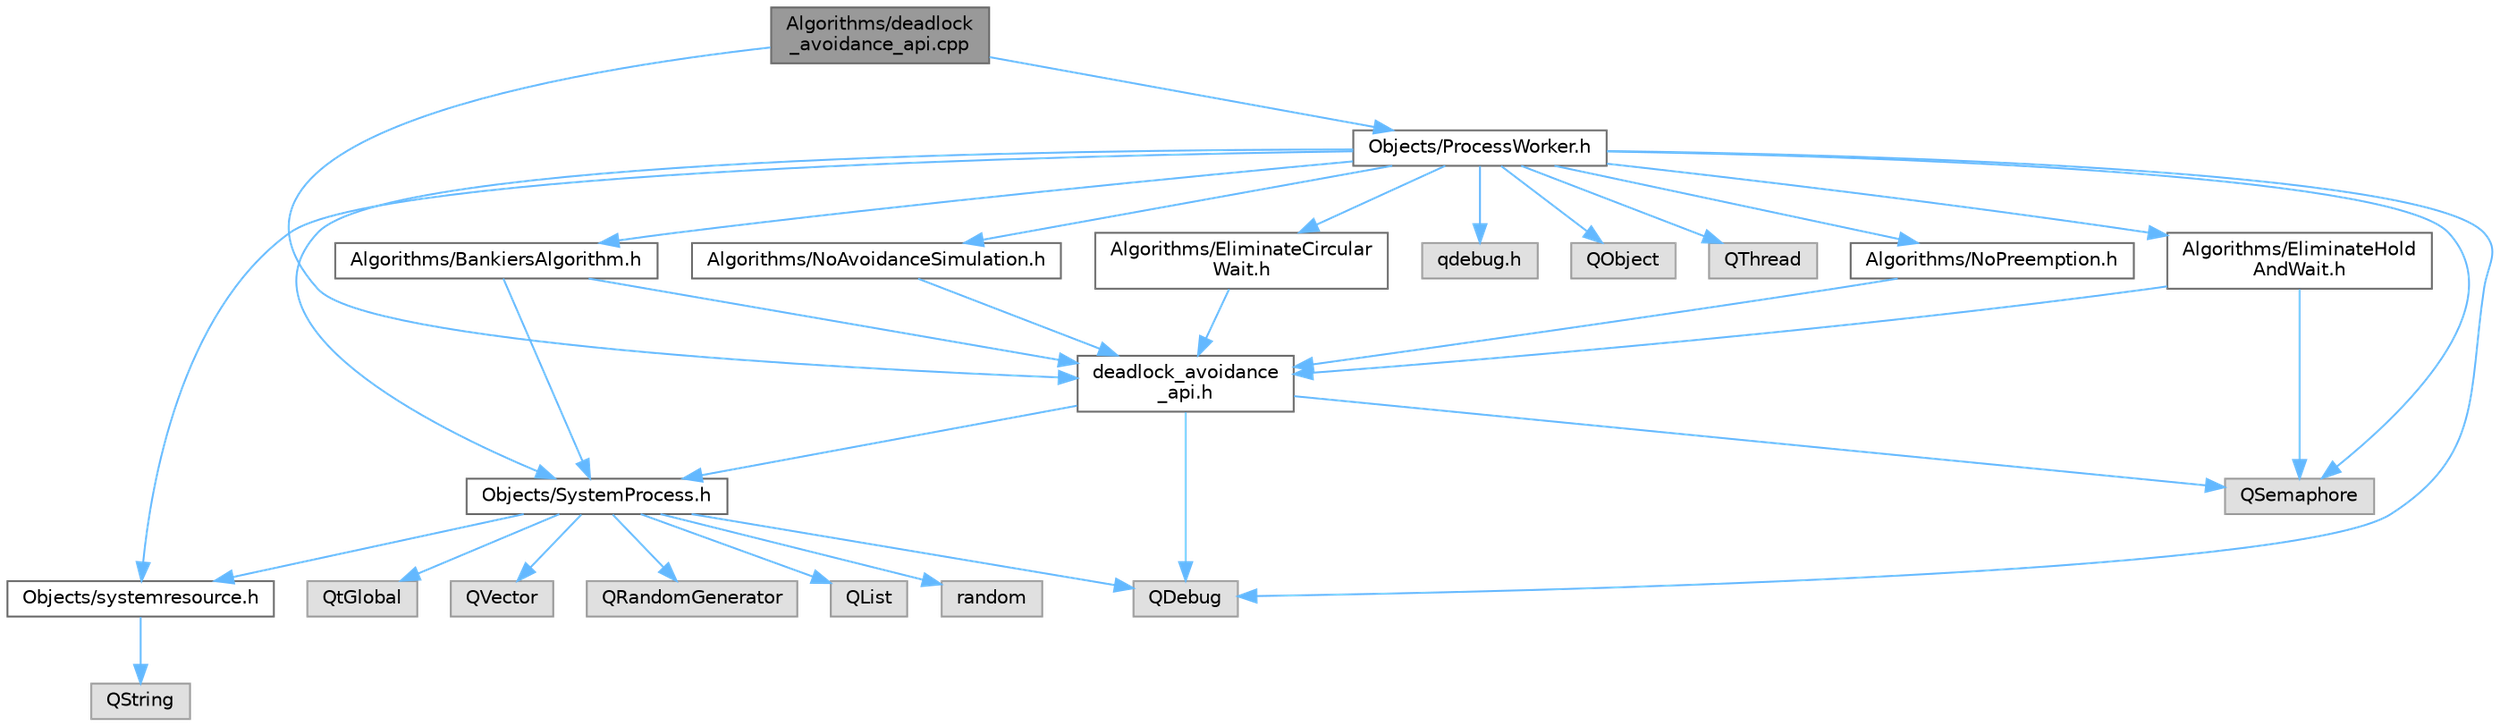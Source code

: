 digraph "Algorithms/deadlock_avoidance_api.cpp"
{
 // LATEX_PDF_SIZE
  bgcolor="transparent";
  edge [fontname=Helvetica,fontsize=10,labelfontname=Helvetica,labelfontsize=10];
  node [fontname=Helvetica,fontsize=10,shape=box,height=0.2,width=0.4];
  Node1 [id="Node000001",label="Algorithms/deadlock\l_avoidance_api.cpp",height=0.2,width=0.4,color="gray40", fillcolor="grey60", style="filled", fontcolor="black",tooltip=" "];
  Node1 -> Node2 [id="edge1_Node000001_Node000002",color="steelblue1",style="solid",tooltip=" "];
  Node2 [id="Node000002",label="deadlock_avoidance\l_api.h",height=0.2,width=0.4,color="grey40", fillcolor="white", style="filled",URL="$deadlock__avoidance__api_8h.html",tooltip=" "];
  Node2 -> Node3 [id="edge2_Node000002_Node000003",color="steelblue1",style="solid",tooltip=" "];
  Node3 [id="Node000003",label="Objects/SystemProcess.h",height=0.2,width=0.4,color="grey40", fillcolor="white", style="filled",URL="$systemprocess_8h.html",tooltip=" "];
  Node3 -> Node4 [id="edge3_Node000003_Node000004",color="steelblue1",style="solid",tooltip=" "];
  Node4 [id="Node000004",label="QList",height=0.2,width=0.4,color="grey60", fillcolor="#E0E0E0", style="filled",tooltip=" "];
  Node3 -> Node5 [id="edge4_Node000003_Node000005",color="steelblue1",style="solid",tooltip=" "];
  Node5 [id="Node000005",label="Objects/systemresource.h",height=0.2,width=0.4,color="grey40", fillcolor="white", style="filled",URL="$systemresource_8h.html",tooltip=" "];
  Node5 -> Node6 [id="edge5_Node000005_Node000006",color="steelblue1",style="solid",tooltip=" "];
  Node6 [id="Node000006",label="QString",height=0.2,width=0.4,color="grey60", fillcolor="#E0E0E0", style="filled",tooltip=" "];
  Node3 -> Node7 [id="edge6_Node000003_Node000007",color="steelblue1",style="solid",tooltip=" "];
  Node7 [id="Node000007",label="QDebug",height=0.2,width=0.4,color="grey60", fillcolor="#E0E0E0", style="filled",tooltip=" "];
  Node3 -> Node8 [id="edge7_Node000003_Node000008",color="steelblue1",style="solid",tooltip=" "];
  Node8 [id="Node000008",label="random",height=0.2,width=0.4,color="grey60", fillcolor="#E0E0E0", style="filled",tooltip=" "];
  Node3 -> Node9 [id="edge8_Node000003_Node000009",color="steelblue1",style="solid",tooltip=" "];
  Node9 [id="Node000009",label="QtGlobal",height=0.2,width=0.4,color="grey60", fillcolor="#E0E0E0", style="filled",tooltip=" "];
  Node3 -> Node10 [id="edge9_Node000003_Node000010",color="steelblue1",style="solid",tooltip=" "];
  Node10 [id="Node000010",label="QVector",height=0.2,width=0.4,color="grey60", fillcolor="#E0E0E0", style="filled",tooltip=" "];
  Node3 -> Node11 [id="edge10_Node000003_Node000011",color="steelblue1",style="solid",tooltip=" "];
  Node11 [id="Node000011",label="QRandomGenerator",height=0.2,width=0.4,color="grey60", fillcolor="#E0E0E0", style="filled",tooltip=" "];
  Node2 -> Node12 [id="edge11_Node000002_Node000012",color="steelblue1",style="solid",tooltip=" "];
  Node12 [id="Node000012",label="QSemaphore",height=0.2,width=0.4,color="grey60", fillcolor="#E0E0E0", style="filled",tooltip=" "];
  Node2 -> Node7 [id="edge12_Node000002_Node000007",color="steelblue1",style="solid",tooltip=" "];
  Node1 -> Node13 [id="edge13_Node000001_Node000013",color="steelblue1",style="solid",tooltip=" "];
  Node13 [id="Node000013",label="Objects/ProcessWorker.h",height=0.2,width=0.4,color="grey40", fillcolor="white", style="filled",URL="$processworker_8h.html",tooltip=" "];
  Node13 -> Node14 [id="edge14_Node000013_Node000014",color="steelblue1",style="solid",tooltip=" "];
  Node14 [id="Node000014",label="qdebug.h",height=0.2,width=0.4,color="grey60", fillcolor="#E0E0E0", style="filled",tooltip=" "];
  Node13 -> Node15 [id="edge15_Node000013_Node000015",color="steelblue1",style="solid",tooltip=" "];
  Node15 [id="Node000015",label="QObject",height=0.2,width=0.4,color="grey60", fillcolor="#E0E0E0", style="filled",tooltip=" "];
  Node13 -> Node3 [id="edge16_Node000013_Node000003",color="steelblue1",style="solid",tooltip=" "];
  Node13 -> Node5 [id="edge17_Node000013_Node000005",color="steelblue1",style="solid",tooltip=" "];
  Node13 -> Node12 [id="edge18_Node000013_Node000012",color="steelblue1",style="solid",tooltip=" "];
  Node13 -> Node16 [id="edge19_Node000013_Node000016",color="steelblue1",style="solid",tooltip=" "];
  Node16 [id="Node000016",label="QThread",height=0.2,width=0.4,color="grey60", fillcolor="#E0E0E0", style="filled",tooltip=" "];
  Node13 -> Node7 [id="edge20_Node000013_Node000007",color="steelblue1",style="solid",tooltip=" "];
  Node13 -> Node17 [id="edge21_Node000013_Node000017",color="steelblue1",style="solid",tooltip=" "];
  Node17 [id="Node000017",label="Algorithms/BankiersAlgorithm.h",height=0.2,width=0.4,color="grey40", fillcolor="white", style="filled",URL="$_algorithms_2bankiersalgorithm_8h.html",tooltip=" "];
  Node17 -> Node3 [id="edge22_Node000017_Node000003",color="steelblue1",style="solid",tooltip=" "];
  Node17 -> Node2 [id="edge23_Node000017_Node000002",color="steelblue1",style="solid",tooltip=" "];
  Node13 -> Node18 [id="edge24_Node000013_Node000018",color="steelblue1",style="solid",tooltip=" "];
  Node18 [id="Node000018",label="Algorithms/NoAvoidanceSimulation.h",height=0.2,width=0.4,color="grey40", fillcolor="white", style="filled",URL="$noavoidancesimulation_8h.html",tooltip=" "];
  Node18 -> Node2 [id="edge25_Node000018_Node000002",color="steelblue1",style="solid",tooltip=" "];
  Node13 -> Node19 [id="edge26_Node000013_Node000019",color="steelblue1",style="solid",tooltip=" "];
  Node19 [id="Node000019",label="Algorithms/EliminateCircular\lWait.h",height=0.2,width=0.4,color="grey40", fillcolor="white", style="filled",URL="$eliminatecircularwait_8h.html",tooltip=" "];
  Node19 -> Node2 [id="edge27_Node000019_Node000002",color="steelblue1",style="solid",tooltip=" "];
  Node13 -> Node20 [id="edge28_Node000013_Node000020",color="steelblue1",style="solid",tooltip=" "];
  Node20 [id="Node000020",label="Algorithms/EliminateHold\lAndWait.h",height=0.2,width=0.4,color="grey40", fillcolor="white", style="filled",URL="$eliminateholdandwait_8h.html",tooltip=" "];
  Node20 -> Node2 [id="edge29_Node000020_Node000002",color="steelblue1",style="solid",tooltip=" "];
  Node20 -> Node12 [id="edge30_Node000020_Node000012",color="steelblue1",style="solid",tooltip=" "];
  Node13 -> Node21 [id="edge31_Node000013_Node000021",color="steelblue1",style="solid",tooltip=" "];
  Node21 [id="Node000021",label="Algorithms/NoPreemption.h",height=0.2,width=0.4,color="grey40", fillcolor="white", style="filled",URL="$nopreemption_8h.html",tooltip=" "];
  Node21 -> Node2 [id="edge32_Node000021_Node000002",color="steelblue1",style="solid",tooltip=" "];
}
